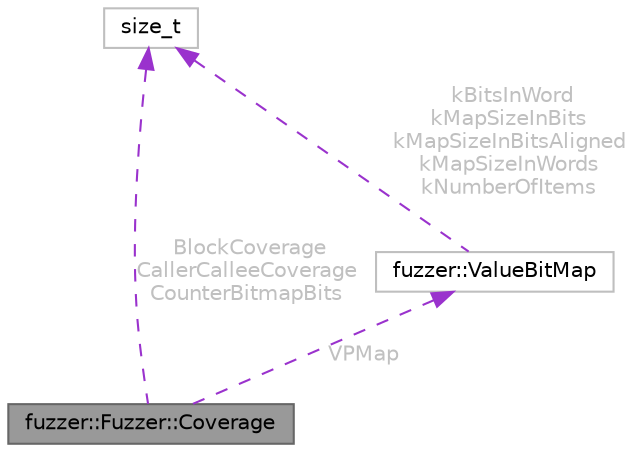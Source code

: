 digraph "fuzzer::Fuzzer::Coverage"
{
 // LATEX_PDF_SIZE
  bgcolor="transparent";
  edge [fontname=Helvetica,fontsize=10,labelfontname=Helvetica,labelfontsize=10];
  node [fontname=Helvetica,fontsize=10,shape=box,height=0.2,width=0.4];
  Node1 [id="Node000001",label="fuzzer::Fuzzer::Coverage",height=0.2,width=0.4,color="gray40", fillcolor="grey60", style="filled", fontcolor="black",tooltip=" "];
  Node2 -> Node1 [id="edge1_Node000001_Node000002",dir="back",color="darkorchid3",style="dashed",tooltip=" ",label=" BlockCoverage\nCallerCalleeCoverage\nCounterBitmapBits",fontcolor="grey" ];
  Node2 [id="Node000002",label="size_t",height=0.2,width=0.4,color="grey75", fillcolor="white", style="filled",tooltip=" "];
  Node3 -> Node1 [id="edge2_Node000001_Node000003",dir="back",color="darkorchid3",style="dashed",tooltip=" ",label=" VPMap",fontcolor="grey" ];
  Node3 [id="Node000003",label="fuzzer::ValueBitMap",height=0.2,width=0.4,color="grey75", fillcolor="white", style="filled",URL="$structfuzzer_1_1ValueBitMap.html",tooltip=" "];
  Node2 -> Node3 [id="edge3_Node000003_Node000002",dir="back",color="darkorchid3",style="dashed",tooltip=" ",label=" kBitsInWord\nkMapSizeInBits\nkMapSizeInBitsAligned\nkMapSizeInWords\nkNumberOfItems",fontcolor="grey" ];
}

